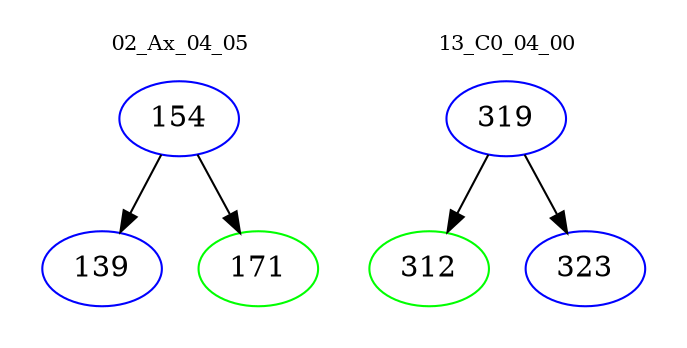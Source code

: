 digraph{
subgraph cluster_0 {
color = white
label = "02_Ax_04_05";
fontsize=10;
T0_154 [label="154", color="blue"]
T0_154 -> T0_139 [color="black"]
T0_139 [label="139", color="blue"]
T0_154 -> T0_171 [color="black"]
T0_171 [label="171", color="green"]
}
subgraph cluster_1 {
color = white
label = "13_C0_04_00";
fontsize=10;
T1_319 [label="319", color="blue"]
T1_319 -> T1_312 [color="black"]
T1_312 [label="312", color="green"]
T1_319 -> T1_323 [color="black"]
T1_323 [label="323", color="blue"]
}
}
